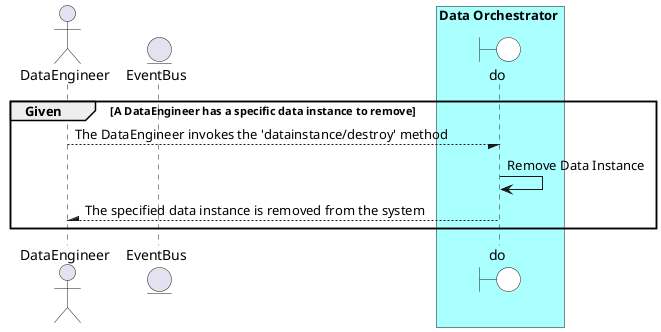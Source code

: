 @startuml


actor "DataEngineer"


entity EventBus

box Data Orchestrator #aaffff
    boundary do #white
end box


group Given [A DataEngineer has a specific data instance to remove]

"DataEngineer" --/ do: The DataEngineer invokes the &#39;datainstance/destroy&#39; method
"do" -> do: Remove Data Instance



"DataEngineer" /-- do: The specified data instance is removed from the system


end

@enduml
